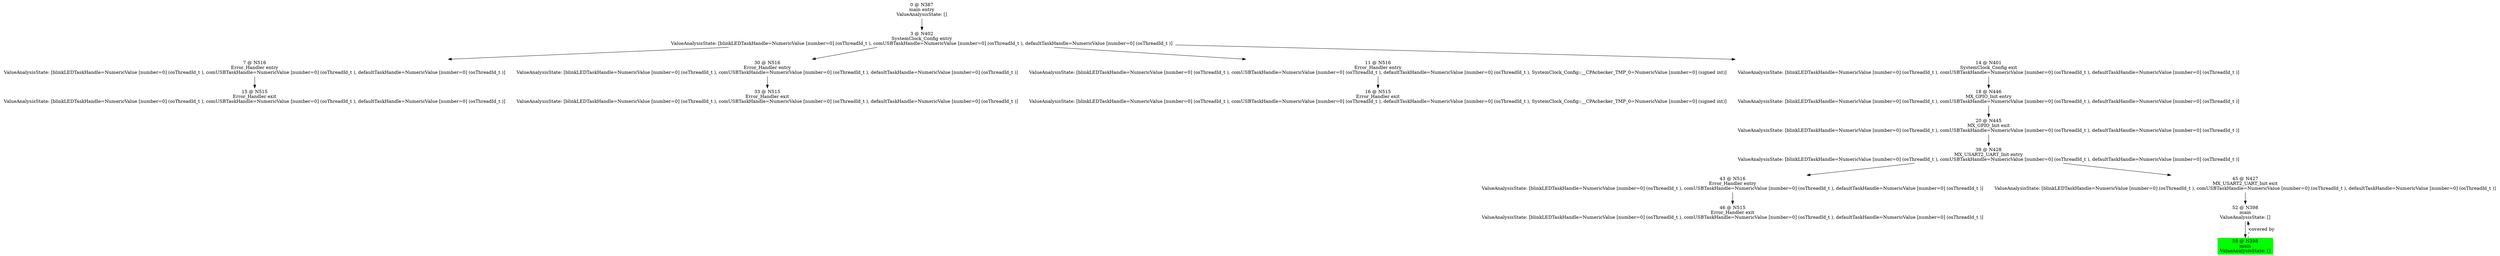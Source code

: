 digraph ARG {
node [style="filled" shape="box" color="white"]
0 [label="0 @ N387\nmain entry\nValueAnalysisState: []\n" id="0"]
3 [label="3 @ N402\nSystemClock_Config entry\nValueAnalysisState: [blinkLEDTaskHandle=NumericValue [number=0] (osThreadId_t ), comUSBTaskHandle=NumericValue [number=0] (osThreadId_t ), defaultTaskHandle=NumericValue [number=0] (osThreadId_t )]\n" id="3"]
7 [label="7 @ N516\nError_Handler entry\nValueAnalysisState: [blinkLEDTaskHandle=NumericValue [number=0] (osThreadId_t ), comUSBTaskHandle=NumericValue [number=0] (osThreadId_t ), defaultTaskHandle=NumericValue [number=0] (osThreadId_t )]\n" id="7"]
15 [label="15 @ N515\nError_Handler exit\nValueAnalysisState: [blinkLEDTaskHandle=NumericValue [number=0] (osThreadId_t ), comUSBTaskHandle=NumericValue [number=0] (osThreadId_t ), defaultTaskHandle=NumericValue [number=0] (osThreadId_t )]\n" id="15"]
30 [label="30 @ N516\nError_Handler entry\nValueAnalysisState: [blinkLEDTaskHandle=NumericValue [number=0] (osThreadId_t ), comUSBTaskHandle=NumericValue [number=0] (osThreadId_t ), defaultTaskHandle=NumericValue [number=0] (osThreadId_t )]\n" id="30"]
33 [label="33 @ N515\nError_Handler exit\nValueAnalysisState: [blinkLEDTaskHandle=NumericValue [number=0] (osThreadId_t ), comUSBTaskHandle=NumericValue [number=0] (osThreadId_t ), defaultTaskHandle=NumericValue [number=0] (osThreadId_t )]\n" id="33"]
11 [label="11 @ N516\nError_Handler entry\nValueAnalysisState: [blinkLEDTaskHandle=NumericValue [number=0] (osThreadId_t ), comUSBTaskHandle=NumericValue [number=0] (osThreadId_t ), defaultTaskHandle=NumericValue [number=0] (osThreadId_t ), SystemClock_Config::__CPAchecker_TMP_0=NumericValue [number=0] (signed int)]\n" id="11"]
16 [label="16 @ N515\nError_Handler exit\nValueAnalysisState: [blinkLEDTaskHandle=NumericValue [number=0] (osThreadId_t ), comUSBTaskHandle=NumericValue [number=0] (osThreadId_t ), defaultTaskHandle=NumericValue [number=0] (osThreadId_t ), SystemClock_Config::__CPAchecker_TMP_0=NumericValue [number=0] (signed int)]\n" id="16"]
14 [label="14 @ N401\nSystemClock_Config exit\nValueAnalysisState: [blinkLEDTaskHandle=NumericValue [number=0] (osThreadId_t ), comUSBTaskHandle=NumericValue [number=0] (osThreadId_t ), defaultTaskHandle=NumericValue [number=0] (osThreadId_t )]\n" id="14"]
18 [label="18 @ N446\nMX_GPIO_Init entry\nValueAnalysisState: [blinkLEDTaskHandle=NumericValue [number=0] (osThreadId_t ), comUSBTaskHandle=NumericValue [number=0] (osThreadId_t ), defaultTaskHandle=NumericValue [number=0] (osThreadId_t )]\n" id="18"]
20 [label="20 @ N445\nMX_GPIO_Init exit\nValueAnalysisState: [blinkLEDTaskHandle=NumericValue [number=0] (osThreadId_t ), comUSBTaskHandle=NumericValue [number=0] (osThreadId_t ), defaultTaskHandle=NumericValue [number=0] (osThreadId_t )]\n" id="20"]
39 [label="39 @ N428\nMX_USART2_UART_Init entry\nValueAnalysisState: [blinkLEDTaskHandle=NumericValue [number=0] (osThreadId_t ), comUSBTaskHandle=NumericValue [number=0] (osThreadId_t ), defaultTaskHandle=NumericValue [number=0] (osThreadId_t )]\n" id="39"]
43 [label="43 @ N516\nError_Handler entry\nValueAnalysisState: [blinkLEDTaskHandle=NumericValue [number=0] (osThreadId_t ), comUSBTaskHandle=NumericValue [number=0] (osThreadId_t ), defaultTaskHandle=NumericValue [number=0] (osThreadId_t )]\n" id="43"]
46 [label="46 @ N515\nError_Handler exit\nValueAnalysisState: [blinkLEDTaskHandle=NumericValue [number=0] (osThreadId_t ), comUSBTaskHandle=NumericValue [number=0] (osThreadId_t ), defaultTaskHandle=NumericValue [number=0] (osThreadId_t )]\n" id="46"]
45 [label="45 @ N427\nMX_USART2_UART_Init exit\nValueAnalysisState: [blinkLEDTaskHandle=NumericValue [number=0] (osThreadId_t ), comUSBTaskHandle=NumericValue [number=0] (osThreadId_t ), defaultTaskHandle=NumericValue [number=0] (osThreadId_t )]\n" id="45"]
52 [label="52 @ N398\nmain\nValueAnalysisState: []\n" id="52"]
58 [fillcolor="green" label="58 @ N398\nmain\nValueAnalysisState: []\n" id="58"]
0 -> 3 []
3 -> 14 []
3 -> 11 []
3 -> 30 []
3 -> 7 []
7 -> 15 []
30 -> 33 []
11 -> 16 []
14 -> 18 []
18 -> 20 []
20 -> 39 []
39 -> 45 []
39 -> 43 []
43 -> 46 []
45 -> 52 []
58 -> 52 [style="dashed" weight="0" label="covered by"]
52 -> 58 []
}
